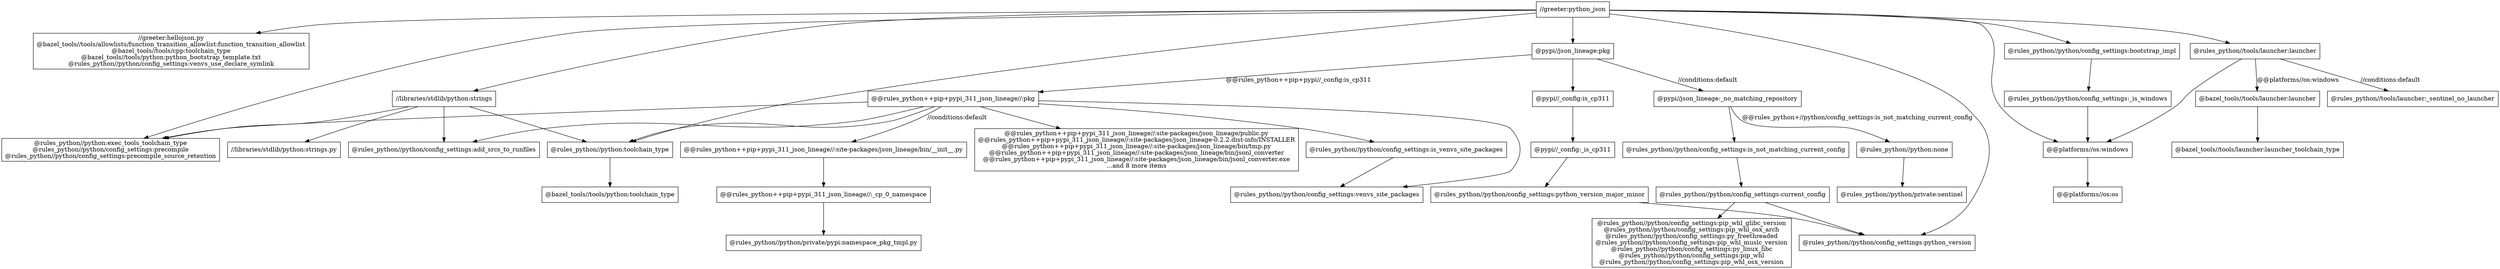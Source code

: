 digraph mygraph {
  node [shape=box];
  "//greeter:python_json"
  "//greeter:python_json" -> "//greeter:hellojson.py\n@bazel_tools//tools/allowlists/function_transition_allowlist:function_transition_allowlist\n@bazel_tools//tools/cpp:toolchain_type\n@bazel_tools//tools/python:python_bootstrap_template.txt\n@rules_python//python/config_settings:venvs_use_declare_symlink"
  "//greeter:python_json" -> "//libraries/stdlib/python:strings"
  "//greeter:python_json" -> "@rules_python//python:exec_tools_toolchain_type\n@rules_python//python/config_settings:precompile\n@rules_python//python/config_settings:precompile_source_retention"
  "//greeter:python_json" -> "@pypi//json_lineage:pkg"
  "//greeter:python_json" -> "@rules_python//python:toolchain_type"
  "//greeter:python_json" -> "@rules_python//python/config_settings:python_version"
  "//greeter:python_json" -> "@@platforms//os:windows"
  "//greeter:python_json" -> "@rules_python//python/config_settings:bootstrap_impl"
  "//greeter:python_json" -> "@rules_python//tools/launcher:launcher"
  "@rules_python//python/config_settings:bootstrap_impl"
  "@rules_python//python/config_settings:bootstrap_impl" -> "@rules_python//python/config_settings:_is_windows"
  "//libraries/stdlib/python:strings"
  "//libraries/stdlib/python:strings" -> "//libraries/stdlib/python:strings.py"
  "//libraries/stdlib/python:strings" -> "@rules_python//python:exec_tools_toolchain_type\n@rules_python//python/config_settings:precompile\n@rules_python//python/config_settings:precompile_source_retention"
  "//libraries/stdlib/python:strings" -> "@rules_python//python:toolchain_type"
  "//libraries/stdlib/python:strings" -> "@rules_python//python/config_settings:add_srcs_to_runfiles"
  "//greeter:hellojson.py\n@bazel_tools//tools/allowlists/function_transition_allowlist:function_transition_allowlist\n@bazel_tools//tools/cpp:toolchain_type\n@bazel_tools//tools/python:python_bootstrap_template.txt\n@rules_python//python/config_settings:venvs_use_declare_symlink"
  "//libraries/stdlib/python:strings.py"
  "@pypi//json_lineage:pkg"
  "@pypi//json_lineage:pkg" -> "@pypi//_config:is_cp311"
  "@pypi//json_lineage:pkg" -> "@@rules_python++pip+pypi_311_json_lineage//:pkg"
  [label="@@rules_python++pip+pypi//_config:is_cp311"];
  "@pypi//json_lineage:pkg" -> "@pypi//json_lineage:_no_matching_repository"
  [label="//conditions:default"];
  "@pypi//json_lineage:_no_matching_repository"
  "@pypi//json_lineage:_no_matching_repository" -> "@rules_python//python:none"
  [label="@@rules_python+//python/config_settings:is_not_matching_current_config"];
  "@pypi//json_lineage:_no_matching_repository" -> "@rules_python//python/config_settings:is_not_matching_current_config"
  "@rules_python//python:none"
  "@rules_python//python:none" -> "@rules_python//python/private:sentinel"
  "@rules_python//python/private:sentinel"
  "@@rules_python++pip+pypi_311_json_lineage//:pkg"
  "@@rules_python++pip+pypi_311_json_lineage//:pkg" -> "@@rules_python++pip+pypi_311_json_lineage//:site-packages/json_lineage/public.py\n@@rules_python++pip+pypi_311_json_lineage//:site-packages/json_lineage-0.2.2.dist-info/INSTALLER\n@@rules_python++pip+pypi_311_json_lineage//:site-packages/json_lineage/bin/tmp.py\n@@rules_python++pip+pypi_311_json_lineage//:site-packages/json_lineage/bin/jsonl_converter\n@@rules_python++pip+pypi_311_json_lineage//:site-packages/json_lineage/bin/jsonl_converter.exe\n...and 8 more items"
  "@@rules_python++pip+pypi_311_json_lineage//:pkg" -> "@rules_python//python/config_settings:is_venvs_site_packages"
  "@@rules_python++pip+pypi_311_json_lineage//:pkg" -> "@@rules_python++pip+pypi_311_json_lineage//:site-packages/json_lineage/bin/__init__.py"
  [label="//conditions:default"];
  "@@rules_python++pip+pypi_311_json_lineage//:pkg" -> "@rules_python//python:exec_tools_toolchain_type\n@rules_python//python/config_settings:precompile\n@rules_python//python/config_settings:precompile_source_retention"
  "@@rules_python++pip+pypi_311_json_lineage//:pkg" -> "@rules_python//python/config_settings:venvs_site_packages"
  "@@rules_python++pip+pypi_311_json_lineage//:pkg" -> "@rules_python//python/config_settings:add_srcs_to_runfiles"
  "@@rules_python++pip+pypi_311_json_lineage//:pkg" -> "@rules_python//python:toolchain_type"
  "@rules_python//python:toolchain_type"
  "@rules_python//python:toolchain_type" -> "@bazel_tools//tools/python:toolchain_type"
  "@bazel_tools//tools/python:toolchain_type"
  "@rules_python//python/config_settings:add_srcs_to_runfiles"
  "@rules_python//python:exec_tools_toolchain_type\n@rules_python//python/config_settings:precompile\n@rules_python//python/config_settings:precompile_source_retention"
  "@@rules_python++pip+pypi_311_json_lineage//:site-packages/json_lineage/bin/__init__.py"
  "@@rules_python++pip+pypi_311_json_lineage//:site-packages/json_lineage/bin/__init__.py" -> "@@rules_python++pip+pypi_311_json_lineage//:_cp_0_namespace"
  "@@rules_python++pip+pypi_311_json_lineage//:_cp_0_namespace"
  "@@rules_python++pip+pypi_311_json_lineage//:_cp_0_namespace" -> "@rules_python//python/private/pypi:namespace_pkg_tmpl.py"
  "@rules_python//python/private/pypi:namespace_pkg_tmpl.py"
  "@rules_python//python/config_settings:is_venvs_site_packages"
  "@rules_python//python/config_settings:is_venvs_site_packages" -> "@rules_python//python/config_settings:venvs_site_packages"
  "@rules_python//python/config_settings:venvs_site_packages"
  "@pypi//_config:is_cp311"
  "@pypi//_config:is_cp311" -> "@pypi//_config:_is_cp311"
  "@pypi//_config:_is_cp311"
  "@pypi//_config:_is_cp311" -> "@rules_python//python/config_settings:python_version_major_minor"
  "@rules_python//python/config_settings:python_version_major_minor"
  "@rules_python//python/config_settings:python_version_major_minor" -> "@rules_python//python/config_settings:python_version"
  "@rules_python//python/config_settings:is_not_matching_current_config"
  "@rules_python//python/config_settings:is_not_matching_current_config" -> "@rules_python//python/config_settings:current_config"
  "@rules_python//python/config_settings:current_config"
  "@rules_python//python/config_settings:current_config" -> "@rules_python//python/config_settings:pip_whl_glibc_version\n@rules_python//python/config_settings:pip_whl_osx_arch\n@rules_python//python/config_settings:py_freethreaded\n@rules_python//python/config_settings:pip_whl_muslc_version\n@rules_python//python/config_settings:py_linux_libc\n@rules_python//python/config_settings:pip_whl\n@rules_python//python/config_settings:pip_whl_osx_version"
  "@rules_python//python/config_settings:current_config" -> "@rules_python//python/config_settings:python_version"
  "@rules_python//python/config_settings:python_version"
  "@rules_python//python/config_settings:pip_whl_glibc_version\n@rules_python//python/config_settings:pip_whl_osx_arch\n@rules_python//python/config_settings:py_freethreaded\n@rules_python//python/config_settings:pip_whl_muslc_version\n@rules_python//python/config_settings:py_linux_libc\n@rules_python//python/config_settings:pip_whl\n@rules_python//python/config_settings:pip_whl_osx_version"
  "@rules_python//tools/launcher:launcher"
  "@rules_python//tools/launcher:launcher" -> "@bazel_tools//tools/launcher:launcher"
  [label="@@platforms//os:windows"];
  "@rules_python//tools/launcher:launcher" -> "@@platforms//os:windows"
  "@rules_python//tools/launcher:launcher" -> "@rules_python//tools/launcher:_sentinel_no_launcher"
  [label="//conditions:default"];
  "@rules_python//tools/launcher:_sentinel_no_launcher"
  "@bazel_tools//tools/launcher:launcher"
  "@bazel_tools//tools/launcher:launcher" -> "@bazel_tools//tools/launcher:launcher_toolchain_type"
  "@bazel_tools//tools/launcher:launcher_toolchain_type"
  "@rules_python//python/config_settings:_is_windows"
  "@rules_python//python/config_settings:_is_windows" -> "@@platforms//os:windows"
  "@@platforms//os:windows"
  "@@platforms//os:windows" -> "@@platforms//os:os"
  "@@platforms//os:os"
  "@@rules_python++pip+pypi_311_json_lineage//:site-packages/json_lineage/public.py\n@@rules_python++pip+pypi_311_json_lineage//:site-packages/json_lineage-0.2.2.dist-info/INSTALLER\n@@rules_python++pip+pypi_311_json_lineage//:site-packages/json_lineage/bin/tmp.py\n@@rules_python++pip+pypi_311_json_lineage//:site-packages/json_lineage/bin/jsonl_converter\n@@rules_python++pip+pypi_311_json_lineage//:site-packages/json_lineage/bin/jsonl_converter.exe\n...and 8 more items"
}
